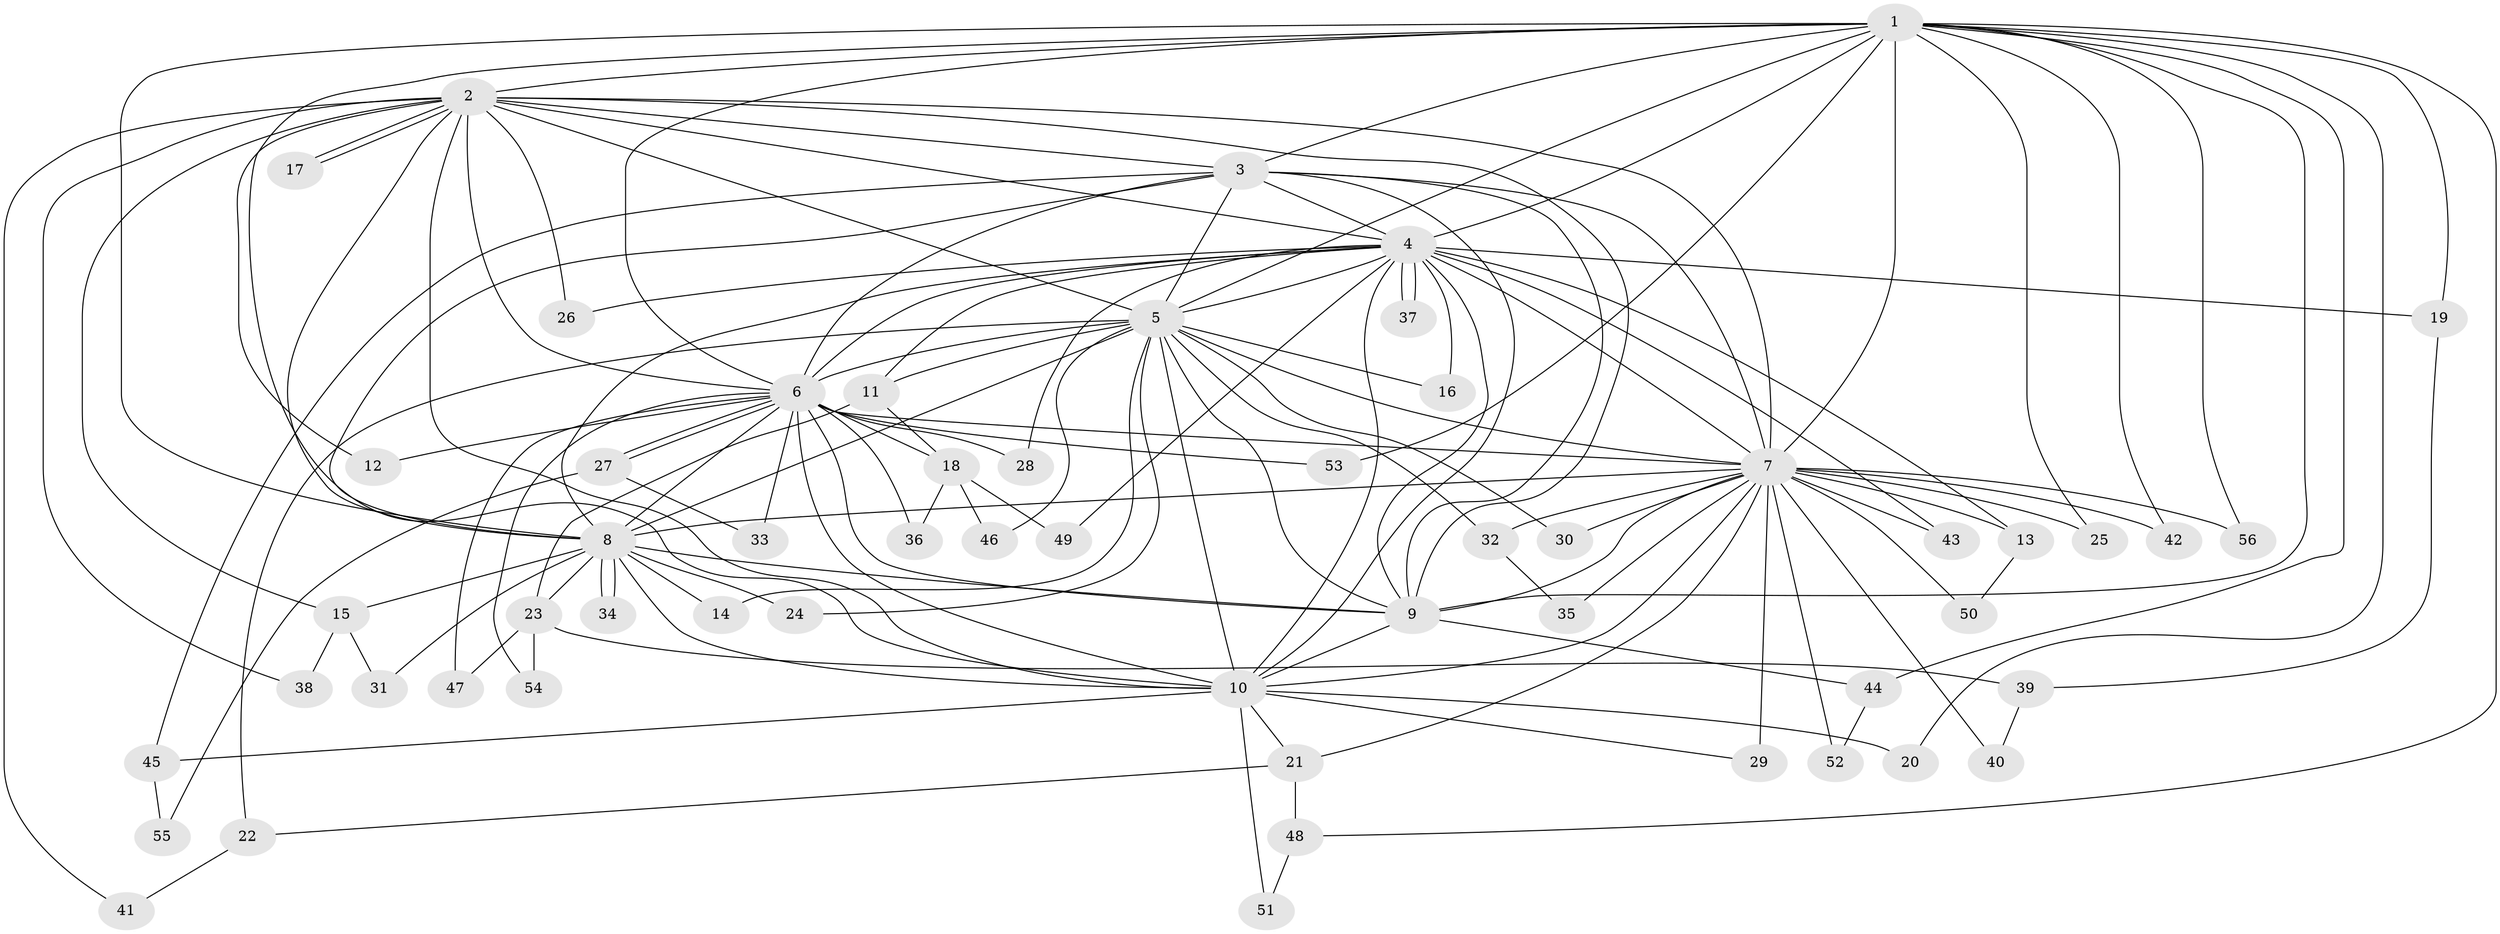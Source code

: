// coarse degree distribution, {13: 0.041666666666666664, 14: 0.08333333333333333, 9: 0.16666666666666666, 2: 0.3333333333333333, 1: 0.125, 4: 0.08333333333333333, 5: 0.041666666666666664, 3: 0.125}
// Generated by graph-tools (version 1.1) at 2025/36/03/04/25 23:36:35]
// undirected, 56 vertices, 137 edges
graph export_dot {
  node [color=gray90,style=filled];
  1;
  2;
  3;
  4;
  5;
  6;
  7;
  8;
  9;
  10;
  11;
  12;
  13;
  14;
  15;
  16;
  17;
  18;
  19;
  20;
  21;
  22;
  23;
  24;
  25;
  26;
  27;
  28;
  29;
  30;
  31;
  32;
  33;
  34;
  35;
  36;
  37;
  38;
  39;
  40;
  41;
  42;
  43;
  44;
  45;
  46;
  47;
  48;
  49;
  50;
  51;
  52;
  53;
  54;
  55;
  56;
  1 -- 2;
  1 -- 3;
  1 -- 4;
  1 -- 5;
  1 -- 6;
  1 -- 7;
  1 -- 8;
  1 -- 9;
  1 -- 10;
  1 -- 19;
  1 -- 20;
  1 -- 25;
  1 -- 42;
  1 -- 44;
  1 -- 48;
  1 -- 53;
  1 -- 56;
  2 -- 3;
  2 -- 4;
  2 -- 5;
  2 -- 6;
  2 -- 7;
  2 -- 8;
  2 -- 9;
  2 -- 10;
  2 -- 12;
  2 -- 15;
  2 -- 17;
  2 -- 17;
  2 -- 26;
  2 -- 38;
  2 -- 41;
  3 -- 4;
  3 -- 5;
  3 -- 6;
  3 -- 7;
  3 -- 8;
  3 -- 9;
  3 -- 10;
  3 -- 45;
  4 -- 5;
  4 -- 6;
  4 -- 7;
  4 -- 8;
  4 -- 9;
  4 -- 10;
  4 -- 11;
  4 -- 13;
  4 -- 16;
  4 -- 19;
  4 -- 26;
  4 -- 28;
  4 -- 37;
  4 -- 37;
  4 -- 43;
  4 -- 49;
  5 -- 6;
  5 -- 7;
  5 -- 8;
  5 -- 9;
  5 -- 10;
  5 -- 11;
  5 -- 14;
  5 -- 16;
  5 -- 22;
  5 -- 24;
  5 -- 30;
  5 -- 32;
  5 -- 46;
  6 -- 7;
  6 -- 8;
  6 -- 9;
  6 -- 10;
  6 -- 12;
  6 -- 18;
  6 -- 27;
  6 -- 27;
  6 -- 28;
  6 -- 33;
  6 -- 36;
  6 -- 47;
  6 -- 53;
  6 -- 54;
  7 -- 8;
  7 -- 9;
  7 -- 10;
  7 -- 13;
  7 -- 21;
  7 -- 25;
  7 -- 29;
  7 -- 30;
  7 -- 32;
  7 -- 35;
  7 -- 40;
  7 -- 42;
  7 -- 43;
  7 -- 50;
  7 -- 52;
  7 -- 56;
  8 -- 9;
  8 -- 10;
  8 -- 14;
  8 -- 15;
  8 -- 23;
  8 -- 24;
  8 -- 31;
  8 -- 34;
  8 -- 34;
  9 -- 10;
  9 -- 44;
  10 -- 20;
  10 -- 21;
  10 -- 29;
  10 -- 45;
  10 -- 51;
  11 -- 18;
  11 -- 23;
  13 -- 50;
  15 -- 31;
  15 -- 38;
  18 -- 36;
  18 -- 46;
  18 -- 49;
  19 -- 39;
  21 -- 22;
  21 -- 48;
  22 -- 41;
  23 -- 39;
  23 -- 47;
  23 -- 54;
  27 -- 33;
  27 -- 55;
  32 -- 35;
  39 -- 40;
  44 -- 52;
  45 -- 55;
  48 -- 51;
}
